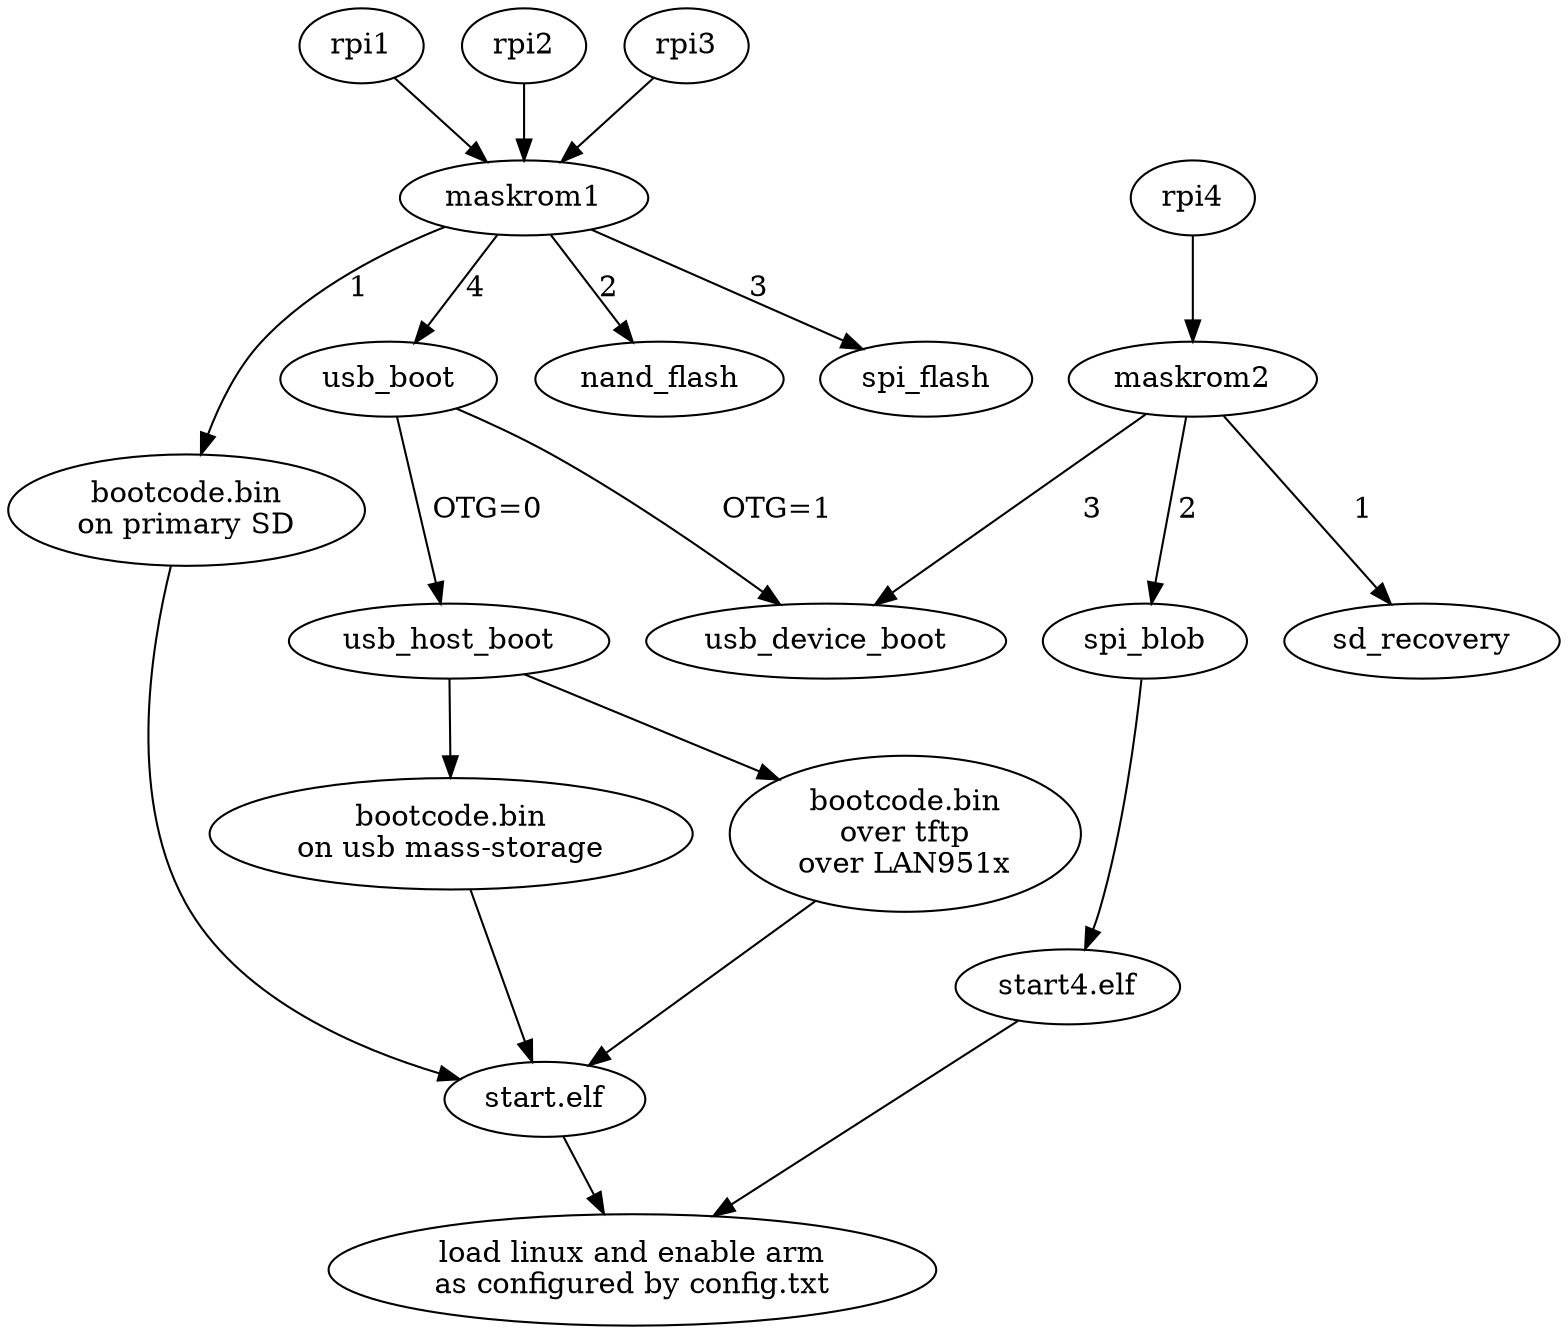 digraph {
  rpi1 -> maskrom1
  rpi2 -> maskrom1
  rpi3 -> maskrom1
  rpi4 -> maskrom2

  maskrom1 -> sd_bootcode [ label="1" ]
  maskrom1 -> nand_flash [ label="2" ]
  maskrom1 -> spi_flash [ label="3" ]
  maskrom1 -> usb_boot [ label="4" ]

  maskrom2 -> sd_recovery [ label="1" ]
  maskrom2 -> spi_blob [ label="2" ]
  maskrom2 -> usb_device_boot [ label="3" ]

  usb_boot -> usb_host_boot [ label="OTG=0" ]
  usb_boot -> usb_device_boot [ label="OTG=1" ]

  usb_host_boot -> usb_bootcode
  usb_host_boot -> usb_netboot

  sd_bootcode -> start_elf
  usb_bootcode -> start_elf
  usb_netboot -> start_elf

  spi_blob -> start4_elf

  start_elf -> final
  start4_elf -> final

  sd_bootcode [ label="bootcode.bin\non primary SD" ]
  usb_bootcode [ label="bootcode.bin\non usb mass-storage" ]
  usb_netboot [ label="bootcode.bin\nover tftp\nover LAN951x" ]
  start_elf [ label="start.elf" ]
  start4_elf [ label="start4.elf" ]
  final [ label="load linux and enable arm\nas configured by config.txt" ]
}
